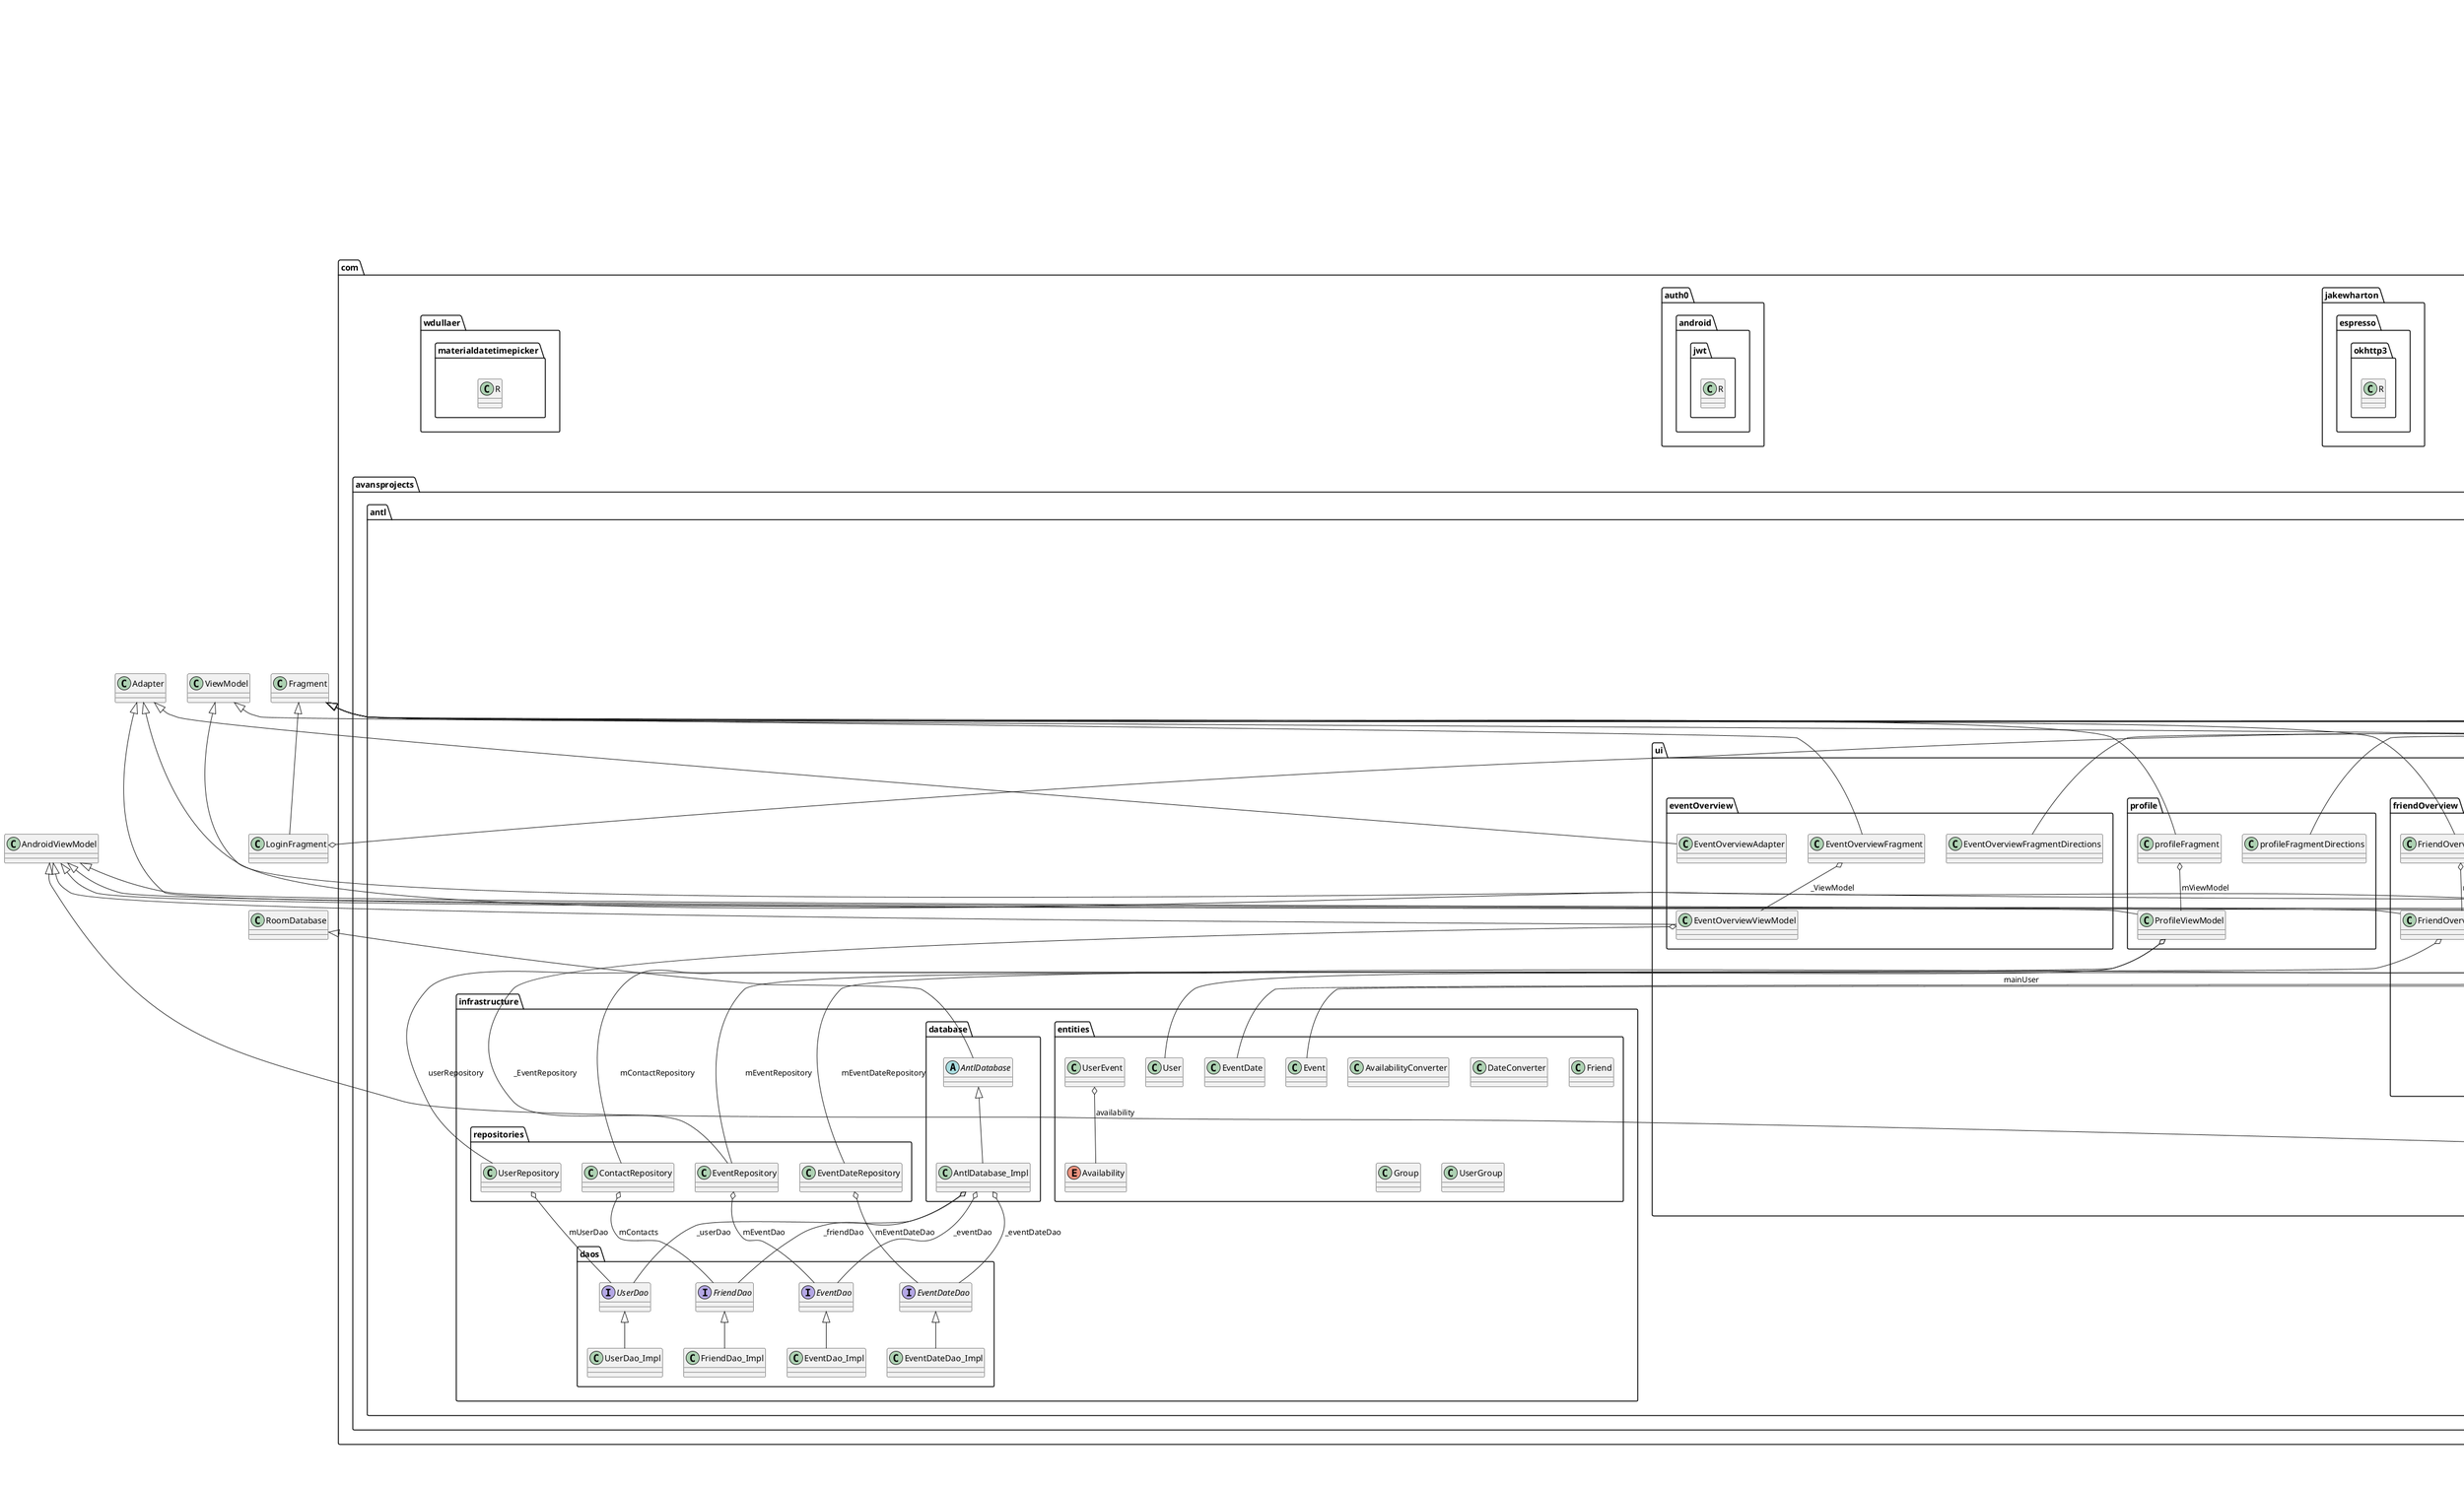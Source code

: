 @startuml

title __APP's Class Diagram__\n

  package com.avansprojects.antl {
    class AntlApp {
    }
  }
  

  package com.avansprojects.antl {
    package com.avansprojects.antl.infrastructure.database {
      abstract class AntlDatabase {
      }
    }
  }
  

  package com.avansprojects.antl {
    package com.avansprojects.antl.infrastructure.database {
      class AntlDatabase_Impl {
      }
    }
  }
  

  package com.avansprojects.antl {
    package com.avansprojects.antl.retrofit {
      class AntlRetrofit {
      }
    }
  }
  

  package com.avansprojects.antl {
    package com.avansprojects.antl.listeners {
      interface AsyncTaskListener {
      }
    }
  }
  

  package com.avansprojects.antl {
    package com.avansprojects.antl.helpers {
      class Authentication {
      }
    }
  }
  

  package com.avansprojects.antl {
    package com.avansprojects.antl.infrastructure.entities {
      enum Availability {
      }
    }
  }
  

  package com.avansprojects.antl {
    package com.avansprojects.antl.infrastructure.entities {
      class AvailabilityConverter {
      }
    }
  }
  

  package com.avansprojects.antl {
    class BR {
    }
  }
  

  package androidx.databinding {
    package androidx.databinding.library {
      package androidx.databinding.library.baseAdapters {
        class BR {
        }
      }
    }
  }
  

  package com.avansprojects.antl {
    package com.avansprojects.antl.helpers {
      class BottomOffsetDecoration {
      }
    }
  }
  

  package com.avansprojects.antl {
    class BuildConfig {
    }
  }
  

  package com.avansprojects.antl {
    package com.avansprojects.antl.helpers {
      class CalendarHelper {
      }
    }
  }
  

  package com.avansprojects.antl {
    package com.avansprojects.antl.infrastructure.repositories {
      class ContactRepository {
      }
    }
  }
  

  package com.avansprojects.antl {
    package com.avansprojects.antl.ui.createEvent {
      class CreateEventDateFragment {
      }
    }
  }
  

  package com.avansprojects.antl {
    package com.avansprojects.antl.ui.createEvent {
      class CreateEventDescriptionFragment {
      }
    }
  }
  

  package com.avansprojects.antl {
    package com.avansprojects.antl.ui.createEvent {
      class CreateEventFragment {
      }
    }
  }
  

  package com.avansprojects.antl {
    package com.avansprojects.antl.ui.createEvent {
      class CreateEventFragmentDirections {
      }
    }
  }
  

  package com.avansprojects.antl {
    package com.avansprojects.antl.ui.createEvent {
      class CreateEventImageFragment {
      }
    }
  }
  

  package com.avansprojects.antl {
    package com.avansprojects.antl.ui.createEvent {
      class CreateEventNameFragment {
      }
    }
  }
  

  package com.avansprojects.antl {
    package com.avansprojects.antl.ui.createEvent {
      class CreateEventViewModel {
      }
    }
  }
  

  package androidx.databinding {
    class DataBinderMapperImpl {
    }
  }
  

  package com.avansprojects.antl {
    class DataBinderMapperImpl {
    }
  }
  

  package androidx.databinding {
    interface DataBindingComponent {
    }
  }
  

  package android.databinding.layouts {
    class DataBindingInfo {
    }
  }
  

  package com.avansprojects.antl {
    package com.avansprojects.antl.infrastructure.entities {
      class DateConverter {
      }
    }
  }
  

  package com.avansprojects.antl {
    package com.avansprojects.antl.helpers {
      class DatePickerFactory {
      }
    }
  }
  

  package com.avansprojects.antl {
    package com.avansprojects.antl.listeners {
      interface DatePickerListener {
      }
    }
  }
  

  package com.avansprojects.antl {
    package com.avansprojects.antl.infrastructure.entities {
      class Event {
      }
    }
  }
  

  package com.avansprojects.antl {
    package com.avansprojects.antl.infrastructure.daos {
      interface EventDao {
      }
    }
  }
  

  package com.avansprojects.antl {
    package com.avansprojects.antl.infrastructure.daos {
      class EventDao_Impl {
      }
    }
  }
  

  package com.avansprojects.antl {
    package com.avansprojects.antl.infrastructure.entities {
      class EventDate {
      }
    }
  }
  

  package com.avansprojects.antl {
    package com.avansprojects.antl.ui.createEvent {
      class EventDateAdapter {
      }
    }
  }
  

  package com.avansprojects.antl {
    package com.avansprojects.antl.infrastructure.daos {
      interface EventDateDao {
      }
    }
  }
  

  package com.avansprojects.antl {
    package com.avansprojects.antl.infrastructure.daos {
      class EventDateDao_Impl {
      }
    }
  }
  

  package com.avansprojects.antl {
    package com.avansprojects.antl.infrastructure.repositories {
      class EventDateRepository {
      }
    }
  }
  

  package com.avansprojects.antl {
    package com.avansprojects.antl.ui.eventOverview {
      class EventOverviewAdapter {
      }
    }
  }
  

  package com.avansprojects.antl {
    package com.avansprojects.antl.ui.eventOverview {
      class EventOverviewFragment {
      }
    }
  }
  

  package com.avansprojects.antl {
    package com.avansprojects.antl.ui.eventOverview {
      class EventOverviewFragmentDirections {
      }
    }
  }
  

  package com.avansprojects.antl {
    package com.avansprojects.antl.ui.eventOverview {
      class EventOverviewViewModel {
      }
    }
  }
  

  package com.avansprojects.antl {
    package com.avansprojects.antl.infrastructure.repositories {
      class EventRepository {
      }
    }
  }
  

  package com.avansprojects.antl {
    package com.avansprojects.antl.infrastructure.entities {
      class Friend {
      }
    }
  }
  

  package com.avansprojects.antl {
    package com.avansprojects.antl.ui.friendAddMenu {
      class FriendAddFragment {
      }
    }
  }
  

  package com.avansprojects.antl {
    package com.avansprojects.antl.ui.friendAddMenu {
      class FriendAddFragmentArgs {
      }
    }
  }
  

  package com.avansprojects.antl {
    package com.avansprojects.antl.ui.friendAddMenu {
      class FriendAddFragmentDirections {
      }
    }
  }
  

  package com.avansprojects.antl {
    package com.avansprojects.antl.ui.friendAddMenu {
      class FriendAddViewModel {
      }
    }
  }
  

  package com.avansprojects.antl {
    package com.avansprojects.antl.ui.friendOverview {
      class FriendCardViewHolder {
      }
    }
  }
  

  package com.avansprojects.antl {
    package com.avansprojects.antl.infrastructure.daos {
      interface FriendDao {
      }
    }
  }
  

  package com.avansprojects.antl {
    package com.avansprojects.antl.infrastructure.daos {
      class FriendDao_Impl {
      }
    }
  }
  

  package com.avansprojects.antl {
    package com.avansprojects.antl.ui.login {
      package com.avansprojects.antl.ui.login.dto {
        class FriendDto {
        }
      }
    }
  }
  

  package com.avansprojects.antl {
    package com.avansprojects.antl.ui.friendOverview {
      class FriendOverviewAdapter {
      }
    }
  }
  

  package com.avansprojects.antl {
    package com.avansprojects.antl.ui.friendOverview {
      class FriendOverviewFragment {
      }
    }
  }
  

  package com.avansprojects.antl {
    package com.avansprojects.antl.ui.friendOverview {
      class FriendOverviewFragmentDirections {
      }
    }
  }
  

  package com.avansprojects.antl {
    package com.avansprojects.antl.ui.friendOverview {
      class FriendOverviewViewModel {
      }
    }
  }
  

  package com.avansprojects.antl {
    package com.avansprojects.antl.ui.login {
      package com.avansprojects.antl.ui.login.dto {
        class FriendRequestDto {
        }
      }
    }
  }
  

  package com.avansprojects.antl {
    package com.avansprojects.antl.ui.login {
      package com.avansprojects.antl.ui.login.services {
        interface FriendService {
        }
      }
    }
  }
  

  package com.bumptech.glide {
    class GeneratedAppGlideModuleImpl {
    }
  }
  

  package com.bumptech.glide {
    class GeneratedRequestManagerFactory {
    }
  }
  

  package com.avansprojects.antl {
    package com.avansprojects.antl.helpers {
      class GlideApp {
      }
    }
  }
  

  package com.avansprojects.antl {
    package com.avansprojects.antl.helpers {
      class GlideOptions {
      }
    }
  }
  

  package com.avansprojects.antl {
    package com.avansprojects.antl.helpers {
      class GlideRequest {
      }
    }
  }
  

  package com.avansprojects.antl {
    package com.avansprojects.antl.helpers {
      class GlideRequests {
      }
    }
  }
  

  package com.avansprojects.antl {
    package com.avansprojects.antl.infrastructure.entities {
      class Group {
      }
    }
  }
  

  package com.avansprojects.antl {
    class LoginFragment {
    }
  }
  

  package com.avansprojects.antl {
    package com.avansprojects.antl.ui.login {
      class LoginFragment {
      }
    }
  }
  

  package com.avansprojects.antl {
    package com.avansprojects.antl.ui.login {
      class LoginFragmentDirections {
      }
    }
  }
  

  package com.avansprojects.antl {
    package com.avansprojects.antl.ui.login {
      package com.avansprojects.antl.ui.login.dto {
        class LoginRequestDTO {
        }
      }
    }
  }
  

  package com.avansprojects.antl {
    package com.avansprojects.antl.ui.login {
      package com.avansprojects.antl.ui.login.services {
        interface LoginService {
        }
      }
    }
  }
  

  package com.avansprojects.antl {
    package com.avansprojects.antl.ui.login {
      class LoginViewModel {
      }
    }
  }
  

  package com.avansprojects.antl {
    package com.avansprojects.antl.helpers {
      class MyAppGlideModule {
      }
    }
  }
  

  package com.avansprojects.antl {
    class NavGraphDirections {
    }
  }
  

  package com.avansprojects.antl {
    package com.avansprojects.antl.helpers {
      class NonSwipeableViewPager {
      }
    }
  }
  

  package com.avansprojects.antl {
    package com.avansprojects.antl.retrofit {
      abstract class OkHttpProvider {
      }
    }
  }
  

  package com.avansprojects.antl {
    package com.avansprojects.antl.ui.profile {
      class ProfileViewModel {
      }
    }
  }
  

  package androidx.interpolator {
    class R {
    }
  }
  

  package com.google.android.material {
    class R {
    }
  }
  

  package androidx.lifecycle {
    package androidx.lifecycle.viewmodel {
      class R {
      }
    }
  }
  

  package com.removeme {
    class R {
    }
  }
  

  package androidx.legacy.coreutils {
    class R {
    }
  }
  

  package androidx.lifecycle {
    class R {
    }
  }
  

  package androidx.lifecycle {
    package androidx.lifecycle.service {
      class R {
      }
    }
  }
  

  package com.jakewharton.espresso.okhttp3 {
    class R {
    }
  }
  

  package androidx.slidingpanelayout {
    class R {
    }
  }
  

  package androidx.customview {
    class R {
    }
  }
  

  package androidx.print {
    class R {
    }
  }
  

  package androidx.fragment {
    class R {
    }
  }
  

  package androidx.databinding {
    package androidx.databinding.library {
      package androidx.databinding.library.baseAdapters {
        class R {
        }
      }
    }
  }
  

  package androidx.vectordrawable {
    class R {
    }
  }
  

  package com.bumptech.glide {
    package com.bumptech.glide.gifdecoder {
      class R {
      }
    }
  }
  

  package androidx.transition {
    class R {
    }
  }
  

  package com.avansprojects.antl {
    class R {
    }
  }
  

  package androidx.lifecycle {
    package androidx.lifecycle.process {
      class R {
      }
    }
  }
  

  package androidx.appcompat {
    class R {
    }
  }
  

  package androidx.documentfile {
    class R {
    }
  }
  

  package androidx.legacy.v4 {
    class R {
    }
  }
  

  package androidx.navigation {
    package androidx.navigation.ui {
      class R {
      }
    }
  }
  

  package androidx.sqlite.db {
    class R {
    }
  }
  

  package androidx.drawerlayout {
    class R {
    }
  }
  

  package com.auth0.android.jwt {
    class R {
    }
  }
  

  package androidx.recyclerview {
    class R {
    }
  }
  

  package androidx.sqlite.db {
    package androidx.sqlite.db.framework {
      class R {
      }
    }
  }
  

  package androidx.recyclerview {
    package androidx.recyclerview.selection {
      class R {
      }
    }
  }
  

  package androidx.cursoradapter {
    class R {
    }
  }
  

  package androidx.work {
    class R {
    }
  }
  

  package androidx.coordinatorlayout {
    class R {
    }
  }
  

  package androidx.localbroadcastmanager {
    class R {
    }
  }
  

  package androidx.core {
    class R {
    }
  }
  

  package androidx.swiperefreshlayout {
    class R {
    }
  }
  

  package androidx.viewpager {
    class R {
    }
  }
  

  package androidx.navigation {
    package androidx.navigation.common {
      class R {
      }
    }
  }
  

  package androidx.media {
    class R {
    }
  }
  

  package androidx.navigation {
    package androidx.navigation.fragment {
      class R {
      }
    }
  }
  

  package androidx.lifecycle {
    package androidx.lifecycle.extensions {
      class R {
      }
    }
  }
  

  package androidx.cardview {
    class R {
    }
  }
  

  package androidx.versionedparcelable {
    class R {
    }
  }
  

  package androidx.databinding {
    package androidx.databinding.library {
      class R {
      }
    }
  }
  

  package androidx.lifecycle {
    package androidx.lifecycle.livedata {
      class R {
      }
    }
  }
  

  package androidx.arch.core {
    class R {
    }
  }
  

  package androidx.lifecycle {
    package androidx.lifecycle.livedata {
      package androidx.lifecycle.livedata.core {
        class R {
        }
      }
    }
  }
  

  package android_libs.ub_uiautomator {
    class R {
    }
  }
  

  package androidx.room {
    class R {
    }
  }
  

  package androidx.legacy.coreui {
    class R {
    }
  }
  

  package androidx.navigation {
    class R {
    }
  }
  

  package androidx.loader {
    class R {
    }
  }
  

  package com.bumptech.glide {
    class R {
    }
  }
  

  package androidx.constraintlayout.widget {
    class R {
    }
  }
  

  package androidx.asynclayoutinflater {
    class R {
    }
  }
  

  package com.wdullaer.materialdatetimepicker {
    class R {
    }
  }
  

  package com.avansprojects.antl {
    package com.avansprojects.antl.ui.login {
      class RegisterFragment {
      }
    }
  }
  

  package com.avansprojects.antl {
    package com.avansprojects.antl.ui.login {
      class RegisterFragmentDirections {
      }
    }
  }
  

  package com.avansprojects.antl {
    package com.avansprojects.antl.ui.login {
      class RegisterViewModel {
      }
    }
  }
  

  package com.avansprojects.antl {
    package com.avansprojects.antl.ui.login {
      package com.avansprojects.antl.ui.login.dto {
        class RegistrationRequestDTO {
        }
      }
    }
  }
  

  package com.avansprojects.antl {
    class StartActivity {
    }
  }
  

  package com.avansprojects.antl {
    package com.avansprojects.antl.infrastructure.entities {
      class User {
      }
    }
  }
  

  package com.avansprojects.antl {
    package com.avansprojects.antl.infrastructure.daos {
      interface UserDao {
      }
    }
  }
  

  package com.avansprojects.antl {
    package com.avansprojects.antl.infrastructure.daos {
      class UserDao_Impl {
      }
    }
  }
  

  package com.avansprojects.antl {
    package com.avansprojects.antl.ui.login {
      package com.avansprojects.antl.ui.login.dto {
        class UserDto {
        }
      }
    }
  }
  

  package com.avansprojects.antl {
    package com.avansprojects.antl.infrastructure.entities {
      class UserEvent {
      }
    }
  }
  

  package com.avansprojects.antl {
    package com.avansprojects.antl.infrastructure.entities {
      class UserGroup {
      }
    }
  }
  

  package com.avansprojects.antl {
    package com.avansprojects.antl.infrastructure.repositories {
      class UserRepository {
      }
    }
  }
  

  package com.avansprojects.antl {
    package com.avansprojects.antl.ui.login {
      package com.avansprojects.antl.ui.login.services {
        interface UserService {
        }
      }
    }
  }
  

  package com.avansprojects.antl {
    package com.avansprojects.antl.listeners {
      interface ViewModelListener {
      }
    }
  }
  

  package com.avansprojects.antl {
    package com.avansprojects.antl.ui.profile {
      class profileFragment {
      }
    }
  }
  

  package com.avansprojects.antl {
    package com.avansprojects.antl.ui.profile {
      class profileFragmentDirections {
      }
    }
  }
  

  AntlApp -up-|> Application
  AntlDatabase -up-|> RoomDatabase
  AntlDatabase_Impl -up-|> AntlDatabase
  AntlDatabase_Impl o-- UserDao : _userDao
  AntlDatabase_Impl o-- EventDao : _eventDao
  AntlDatabase_Impl o-- FriendDao : _friendDao
  AntlDatabase_Impl o-- EventDateDao : _eventDateDao
  BottomOffsetDecoration -up-|> ItemDecoration
  ContactRepository o-- FriendDao : mContacts
  CreateEventDateFragment -up-|> DatePickerListener
  CreateEventDateFragment -up-|> ViewModelListener
  CreateEventDateFragment -up-|> Fragment
  CreateEventDateFragment o-- EventDateAdapter : mAdapter
  CreateEventDateFragment o-- CreateEventViewModel : mViewModel
  CreateEventDescriptionFragment -up-|> Fragment
  CreateEventFragment -up-|> Fragment
  CreateEventFragment o-- CreateEventViewModel : mViewModel
  CreateEventFragmentDirections -up-|> NavGraphDirections
  CreateEventImageFragment -up-|> Fragment
  CreateEventImageFragment o-- CreateEventViewModel : mViewModel
  CreateEventNameFragment -up-|> Fragment
  CreateEventNameFragment o-- CreateEventViewModel : mViewModel
  CreateEventViewModel -up-|> AsyncTaskListener
  CreateEventViewModel -up-|> AndroidViewModel
  CreateEventViewModel o-- EventRepository : mEventRepository
  CreateEventViewModel o-- EventDateRepository : mEventDateRepository
  DataBinderMapperImpl -up-|> MergedDataBinderMapper
  DataBinderMapperImpl -up-|> DataBinderMapper
  DatePickerFactory o-- DatePickerListener : mListener
  Event -up-|> Comparable
  EventDao_Impl -up-|> EventDao
  EventDate -up-|> Comparable
  EventDateAdapter -up-|> Adapter
  EventDateAdapter o-- ViewModelListener : mListener
  EventDateDao_Impl -up-|> EventDateDao
  EventDateRepository o-- EventDateDao : mEventDateDao
  EventOverviewAdapter -up-|> Adapter
  EventOverviewFragment -up-|> Fragment
  EventOverviewFragment o-- EventOverviewViewModel : _ViewModel
  EventOverviewFragmentDirections -up-|> NavGraphDirections
  EventOverviewViewModel -up-|> AndroidViewModel
  EventOverviewViewModel o-- EventRepository : _EventRepository
  EventRepository o-- EventDao : mEventDao
  FriendAddFragment -up-|> Fragment
  FriendAddFragment o-- FriendAddViewModel : mViewModel
  FriendAddFragmentDirections -up-|> NavGraphDirections
  FriendAddViewModel -up-|> AndroidViewModel
  FriendCardViewHolder -up-|> ViewHolder
  FriendCardViewHolder o-- FriendAddViewModel : mViewModel
  FriendDao_Impl -up-|> FriendDao
  FriendOverviewAdapter -up-|> Adapter
  FriendOverviewAdapter o-- FriendCardViewHolder : mCardViewHolder
  FriendOverviewFragment -up-|> Fragment
  FriendOverviewFragment o-- FriendOverviewViewModel : mViewModel
  FriendOverviewFragment o-- FriendOverviewAdapter : mAdapter
  FriendOverviewFragmentDirections -up-|> NavGraphDirections
  FriendOverviewViewModel -up-|> AndroidViewModel
  FriendOverviewViewModel o-- ContactRepository : mContactRepository
  GeneratedAppGlideModuleImpl -up-|> GeneratedAppGlideModule
  GeneratedAppGlideModuleImpl o-- MyAppGlideModule : appGlideModule
  GeneratedRequestManagerFactory -up-|> RequestManagerFactory
  GlideOptions -up-|> Cloneable
  GlideOptions -up-|> RequestOptions
  GlideRequest -up-|> Cloneable
  GlideRequest -up-|> RequestBuilder
  GlideRequests -up-|> RequestManager
  LoginFragment -up-|> Fragment
  LoginFragment o-- LoginViewModel : mViewModel
  LoginFragmentDirections -up-|> NavGraphDirections
  LoginViewModel -up-|> ViewModel
  MyAppGlideModule -up-|> AppGlideModule
  NonSwipeableViewPager -up-|> ViewPager
  ProfileViewModel -up-|> AndroidViewModel
  ProfileViewModel o-- UserRepository : userRepository
  ProfileViewModel o-- User : mainUser
  RegisterFragment -up-|> Fragment
  RegisterFragment o-- RegisterViewModel : mViewModel
  RegisterFragmentDirections -up-|> NavGraphDirections
  RegisterViewModel -up-|> ViewModel
  StartActivity -up-|> AppCompatActivity
  UserDao_Impl -up-|> UserDao
  UserEvent o-- Availability : availability
  UserRepository o-- UserDao : mUserDao
  profileFragment -up-|> Fragment
  profileFragment o-- ProfileViewModel : mViewModel
  profileFragmentDirections -up-|> NavGraphDirections


right footer


PlantUML diagram generated by SketchIt! (https://bitbucket.org/pmesmeur/sketch.it)
For more information about this tool, please contact philippe.mesmeur@gmail.com
endfooter

@enduml
